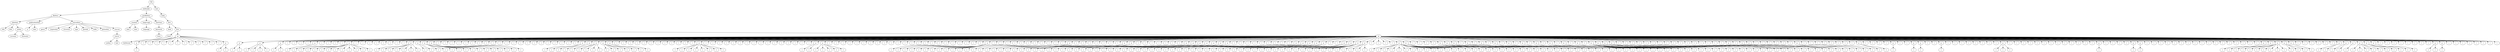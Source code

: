 digraph Tree {
	"t0" [label = "TEI"];
	"t1" [label = "teiHeader"];
	"t2" [label = "fileDesc"];
	"t3" [label = "titleStmt"];
	"t4" [label = "title"];
	"t5" [label = "title"];
	"t6" [label = "author"];
	"t7" [label = "surname"];
	"t8" [label = "forename"];
	"t9" [label = "publicationStmt"];
	"t10" [label = "p"];
	"t11" [label = "idno"];
	"t12" [label = "sourceDesc"];
	"t13" [label = "genre"];
	"t14" [label = "inspiration"];
	"t15" [label = "structure"];
	"t16" [label = "type"];
	"t17" [label = "periode"];
	"t18" [label = "taille"];
	"t19" [label = "permalien"];
	"t20" [label = "sources"];
	"t21" [label = "source"];
	"t22" [label = "author"];
	"t23" [label = "text"];
	"t24" [label = "profileDesc"];
	"t25" [label = "creation"];
	"t26" [label = "date"];
	"t27" [label = "date"];
	"t28" [label = "langUsage"];
	"t29" [label = "language"];
	"t30" [label = "textClass"];
	"t31" [label = "keywords"];
	"t32" [label = "term"];
	"t33" [label = "text"];
	"t34" [label = "body"];
	"t35" [label = "div1"];
	"t36" [label = "head"];
	"t37" [label = "div2"];
	"t38" [label = "head"];
	"t39" [label = "listPerson"];
	"t40" [label = "sp"];
	"t41" [label = "p"];
	"t42" [label = "s"];
	"t43" [label = "l"];
	"t44" [label = "l"];
	"t45" [label = "l"];
	"t46" [label = "l"];
	"t47" [label = "l"];
	"t48" [label = "l"];
	"t49" [label = "l"];
	"t50" [label = "l"];
	"t51" [label = "l"];
	"t52" [label = "l"];
	"t53" [label = "l"];
	"t54" [label = "l"];
	"t55" [label = "p"];
	"t56" [label = "s"];
	"t57" [label = "s"];
	"t58" [label = "sp"];
	"t59" [label = "p"];
	"t60" [label = "s"];
	"t61" [label = "s"];
	"t62" [label = "p"];
	"t63" [label = "s"];
	"t64" [label = "s"];
	"t65" [label = "s"];
	"t66" [label = "s"];
	"t67" [label = "p"];
	"t68" [label = "s"];
	"t69" [label = "s"];
	"t70" [label = "l"];
	"t71" [label = "l"];
	"t72" [label = "l"];
	"t73" [label = "l"];
	"t74" [label = "p"];
	"t75" [label = "s"];
	"t76" [label = "l"];
	"t77" [label = "l"];
	"t78" [label = "l"];
	"t79" [label = "l"];
	"t80" [label = "p"];
	"t81" [label = "s"];
	"t82" [label = "s"];
	"t83" [label = "s"];
	"t84" [label = "s"];
	"t85" [label = "s"];
	"t86" [label = "s"];
	"t87" [label = "s"];
	"t88" [label = "s"];
	"t89" [label = "s"];
	"t90" [label = "s"];
	"t91" [label = "s"];
	"t92" [label = "s"];
	"t93" [label = "l"];
	"t94" [label = "l"];
	"t95" [label = "l"];
	"t96" [label = "l"];
	"t97" [label = "l"];
	"t98" [label = "l"];
	"t99" [label = "l"];
	"t100" [label = "l"];
	"t101" [label = "p"];
	"t102" [label = "s"];
	"t103" [label = "s"];
	"t104" [label = "s"];
	"t105" [label = "s"];
	"t106" [label = "s"];
	"t107" [label = "s"];
	"t108" [label = "s"];
	"t109" [label = "p"];
	"t110" [label = "s"];
	"t111" [label = "s"];
	"t112" [label = "p"];
	"t113" [label = "s"];
	"t114" [label = "s"];
	"t115" [label = "s"];
	"t116" [label = "s"];
	"t117" [label = "p"];
	"t118" [label = "s"];
	"t119" [label = "s"];
	"t120" [label = "s"];
	"t121" [label = "s"];
	"t122" [label = "s"];
	"t123" [label = "s"];
	"t124" [label = "s"];
	"t125" [label = "s"];
	"t126" [label = "s"];
	"t127" [label = "l"];
	"t128" [label = "l"];
	"t129" [label = "l"];
	"t130" [label = "l"];
	"t131" [label = "l"];
	"t132" [label = "l"];
	"t133" [label = "l"];
	"t134" [label = "l"];
	"t135" [label = "l"];
	"t136" [label = "l"];
	"t137" [label = "l"];
	"t138" [label = "l"];
	"t139" [label = "l"];
	"t140" [label = "l"];
	"t141" [label = "l"];
	"t142" [label = "l"];
	"t143" [label = "l"];
	"t144" [label = "l"];
	"t145" [label = "l"];
	"t146" [label = "l"];
	"t147" [label = "l"];
	"t148" [label = "p"];
	"t149" [label = "s"];
	"t150" [label = "s"];
	"t151" [label = "s"];
	"t152" [label = "p"];
	"t153" [label = "s"];
	"t154" [label = "p"];
	"t155" [label = "s"];
	"t156" [label = "s"];
	"t157" [label = "s"];
	"t158" [label = "s"];
	"t159" [label = "s"];
	"t160" [label = "p"];
	"t161" [label = "s"];
	"t162" [label = "s"];
	"t163" [label = "s"];
	"t164" [label = "s"];
	"t165" [label = "s"];
	"t166" [label = "p"];
	"t167" [label = "s"];
	"t168" [label = "s"];
	"t169" [label = "l"];
	"t170" [label = "l"];
	"t171" [label = "l"];
	"t172" [label = "l"];
	"t173" [label = "l"];
	"t174" [label = "l"];
	"t175" [label = "l"];
	"t176" [label = "l"];
	"t177" [label = "l"];
	"t178" [label = "l"];
	"t179" [label = "l"];
	"t180" [label = "l"];
	"t181" [label = "p"];
	"t182" [label = "s"];
	"t183" [label = "s"];
	"t184" [label = "s"];
	"t185" [label = "s"];
	"t186" [label = "s"];
	"t187" [label = "s"];
	"t188" [label = "s"];
	"t189" [label = "s"];
	"t190" [label = "l"];
	"t191" [label = "l"];
	"t192" [label = "l"];
	"t193" [label = "l"];
	"t194" [label = "l"];
	"t195" [label = "l"];
	"t196" [label = "l"];
	"t197" [label = "l"];
	"t198" [label = "l"];
	"t199" [label = "l"];
	"t200" [label = "l"];
	"t201" [label = "l"];
	"t202" [label = "l"];
	"t203" [label = "l"];
	"t204" [label = "l"];
	"t205" [label = "l"];
	"t206" [label = "p"];
	"t207" [label = "s"];
	"t208" [label = "s"];
	"t209" [label = "p"];
	"t210" [label = "s"];
	"t211" [label = "s"];
	"t212" [label = "s"];
	"t213" [label = "s"];
	"t214" [label = "s"];
	"t215" [label = "l"];
	"t216" [label = "l"];
	"t217" [label = "l"];
	"t218" [label = "l"];
	"t219" [label = "l"];
	"t220" [label = "l"];
	"t221" [label = "l"];
	"t222" [label = "l"];
	"t223" [label = "l"];
	"t224" [label = "l"];
	"t225" [label = "l"];
	"t226" [label = "l"];
	"t227" [label = "l"];
	"t228" [label = "l"];
	"t229" [label = "l"];
	"t230" [label = "l"];
	"t231" [label = "l"];
	"t232" [label = "l"];
	"t233" [label = "l"];
	"t234" [label = "l"];
	"t235" [label = "l"];
	"t236" [label = "l"];
	"t237" [label = "l"];
	"t238" [label = "p"];
	"t239" [label = "s"];
	"t240" [label = "s"];
	"t241" [label = "s"];
	"t242" [label = "s"];
	"t243" [label = "s"];
	"t244" [label = "s"];
	"t245" [label = "s"];
	"t246" [label = "s"];
	"t247" [label = "s"];
	"t248" [label = "s"];
	"t249" [label = "s"];
	"t250" [label = "l"];
	"t251" [label = "l"];
	"t252" [label = "l"];
	"t253" [label = "l"];
	"t254" [label = "l"];
	"t255" [label = "l"];
	"t256" [label = "l"];
	"t257" [label = "l"];
	"t258" [label = "l"];
	"t259" [label = "l"];
	"t260" [label = "l"];
	"t261" [label = "p"];
	"t262" [label = "s"];
	"t263" [label = "s"];
	"t264" [label = "s"];
	"t265" [label = "l"];
	"t266" [label = "l"];
	"t267" [label = "l"];
	"t268" [label = "l"];
	"t269" [label = "l"];
	"t270" [label = "l"];
	"t271" [label = "l"];
	"t272" [label = "p"];
	"t273" [label = "s"];
	"t274" [label = "s"];
	"t275" [label = "s"];
	"t276" [label = "s"];
	"t277" [label = "s"];
	"t278" [label = "p"];
	"t279" [label = "s"];
	"t280" [label = "s"];
	"t281" [label = "l"];
	"t282" [label = "l"];
	"t283" [label = "l"];
	"t284" [label = "l"];
	"t285" [label = "l"];
	"t286" [label = "l"];
	"t287" [label = "l"];
	"t288" [label = "p"];
	"t289" [label = "s"];
	"t290" [label = "p"];
	"t291" [label = "s"];
	"t292" [label = "s"];
	"t293" [label = "p"];
	"t294" [label = "s"];
	"t295" [label = "s"];
	"t296" [label = "p"];
	"t297" [label = "s"];
	"t298" [label = "s"];
	"t299" [label = "s"];
	"t300" [label = "p"];
	"t301" [label = "s"];
	"t302" [label = "s"];
	"t303" [label = "p"];
	"t304" [label = "s"];
	"t305" [label = "s"];
	"t306" [label = "p"];
	"t307" [label = "s"];
	"t308" [label = "l"];
	"t309" [label = "l"];
	"t310" [label = "l"];
	"t311" [label = "l"];
	"t312" [label = "l"];
	"t313" [label = "l"];
	"t314" [label = "l"];
	"t315" [label = "l"];
	"t316" [label = "l"];
	"t317" [label = "p"];
	"t318" [label = "s"];
	"t319" [label = "p"];
	"t320" [label = "s"];
	"t321" [label = "s"];
	"t322" [label = "s"];
	"t323" [label = "s"];
	"t324" [label = "p"];
	"t325" [label = "s"];
	"t326" [label = "s"];
	"t327" [label = "p"];
	"t328" [label = "s"];
	"t329" [label = "s"];
	"t330" [label = "p"];
	"t331" [label = "s"];
	"t332" [label = "s"];
	"t333" [label = "s"];
	"t334" [label = "s"];
	"t335" [label = "l"];
	"t336" [label = "l"];
	"t337" [label = "p"];
	"t338" [label = "s"];
	"t339" [label = "s"];
	"t340" [label = "s"];
	"t341" [label = "s"];
	"t342" [label = "s"];
	"t343" [label = "p"];
	"t344" [label = "s"];
	"t345" [label = "s"];
	"t346" [label = "p"];
	"t347" [label = "s"];
	"t348" [label = "s"];
	"t349" [label = "s"];
	"t350" [label = "s"];
	"t351" [label = "s"];
	"t352" [label = "s"];
	"t353" [label = "s"];
	"t354" [label = "s"];
	"t355" [label = "s"];
	"t356" [label = "s"];
	"t357" [label = "s"];
	"t358" [label = "s"];
	"t359" [label = "p"];
	"t360" [label = "s"];
	"t361" [label = "s"];
	"t362" [label = "s"];
	"t363" [label = "s"];
	"t364" [label = "l"];
	"t365" [label = "l"];
	"t366" [label = "l"];
	"t367" [label = "l"];
	"t368" [label = "p"];
	"t369" [label = "s"];
	"t370" [label = "s"];
	"t371" [label = "s"];
	"t372" [label = "s"];
	"t373" [label = "s"];
	"t374" [label = "s"];
	"t375" [label = "s"];
	"t376" [label = "s"];
	"t377" [label = "s"];
	"t378" [label = "s"];
	"t379" [label = "s"];
	"t380" [label = "s"];
	"t381" [label = "s"];
	"t382" [label = "s"];
	"t383" [label = "s"];
	"t384" [label = "s"];
	"t385" [label = "s"];
	"t386" [label = "p"];
	"t387" [label = "s"];
	"t388" [label = "s"];
	"t389" [label = "s"];
	"t390" [label = "s"];
	"t391" [label = "s"];
	"t392" [label = "s"];
	"t393" [label = "s"];
	"t394" [label = "s"];
	"t395" [label = "s"];
	"t396" [label = "s"];
	"t397" [label = "l"];
	"t398" [label = "l"];
	"t399" [label = "l"];
	"t400" [label = "l"];
	"t401" [label = "p"];
	"t402" [label = "s"];
	"t403" [label = "s"];
	"t404" [label = "p"];
	"t405" [label = "s"];
	"t406" [label = "s"];
	"t407" [label = "p"];
	"t408" [label = "s"];
	"t409" [label = "s"];
	"t410" [label = "s"];
	"t411" [label = "l"];
	"t412" [label = "p"];
	"t413" [label = "s"];
	"t414" [label = "l"];
	"t415" [label = "p"];
	"t416" [label = "s"];
	"t417" [label = "l"];
	"t418" [label = "p"];
	"t419" [label = "s"];
	"t420" [label = "l"];
	"t421" [label = "p"];
	"t422" [label = "s"];
	"t423" [label = "l"];
	"t424" [label = "p"];
	"t425" [label = "s"];
	"t426" [label = "l"];
	"t427" [label = "p"];
	"t428" [label = "s"];
	"t429" [label = "l"];
	"t430" [label = "p"];
	"t431" [label = "s"];
	"t432" [label = "l"];
	"t433" [label = "p"];
	"t434" [label = "s"];
	"t435" [label = "s"];
	"t436" [label = "l"];
	"t437" [label = "p"];
	"t438" [label = "s"];
	"t439" [label = "l"];
	"t440" [label = "p"];
	"t441" [label = "s"];
	"t442" [label = "s"];
	"t443" [label = "s"];
	"t444" [label = "s"];
	"t445" [label = "s"];
	"t446" [label = "s"];
	"t447" [label = "s"];
	"t448" [label = "s"];
	"t449" [label = "s"];
	"t450" [label = "s"];
	"t451" [label = "s"];
	"t452" [label = "s"];
	"t453" [label = "s"];
	"t454" [label = "s"];
	"t455" [label = "s"];
	"t456" [label = "s"];
	"t457" [label = "p"];
	"t458" [label = "s"];
	"t459" [label = "s"];
	"t460" [label = "s"];
	"t461" [label = "p"];
	"t462" [label = "s"];
	"t463" [label = "p"];
	"t464" [label = "s"];
	"t465" [label = "s"];
	"t466" [label = "s"];
	"t467" [label = "s"];
	"t468" [label = "l"];
	"t469" [label = "l"];
	"t470" [label = "l"];
	"t471" [label = "l"];
	"t472" [label = "l"];
	"t473" [label = "l"];
	"t474" [label = "l"];
	"t475" [label = "l"];
	"t476" [label = "l"];
	"t477" [label = "l"];
	"t478" [label = "l"];
	"t479" [label = "l"];
	"t480" [label = "l"];
	"t481" [label = "l"];
	"t482" [label = "l"];
	"t483" [label = "l"];
	"t484" [label = "p"];
	"t485" [label = "s"];
	"t486" [label = "l"];
	"t487" [label = "p"];
	"t488" [label = "s"];
	"t489" [label = "p"];
	"t490" [label = "s"];
	"t491" [label = "l"];
	"t492" [label = "l"];
	"t493" [label = "l"];
	"t494" [label = "l"];
	"t495" [label = "l"];
	"t496" [label = "l"];
	"t497" [label = "p"];
	"t498" [label = "s"];
	"t499" [label = "s"];
	"t500" [label = "s"];
	"t501" [label = "l"];
	"t502" [label = "l"];
	"t503" [label = "l"];
	"t504" [label = "l"];
	"t505" [label = "l"];
	"t506" [label = "l"];
	"t507" [label = "l"];
	"t508" [label = "l"];
	"t509" [label = "p"];
	"t510" [label = "s"];
	"t511" [label = "s"];
	"t512" [label = "l"];
	"t513" [label = "l"];
	"t514" [label = "l"];
	"t515" [label = "l"];
	"t516" [label = "p"];
	"t517" [label = "s"];
	"t518" [label = "l"];
	"t519" [label = "l"];
	"t520" [label = "p"];
	"t521" [label = "s"];
	"t522" [label = "p"];
	"t523" [label = "s"];
	"t524" [label = "l"];
	"t525" [label = "l"];
	"t526" [label = "p"];
	"t527" [label = "s"];
	"t528" [label = "l"];
	"t529" [label = "l"];
	"t530" [label = "l"];
	"t531" [label = "l"];
	"t532" [label = "l"];
	"t533" [label = "l"];
	"t534" [label = "l"];
	"t535" [label = "l"];
	"t536" [label = "p"];
	"t537" [label = "s"];
	"t538" [label = "s"];
	"t539" [label = "s"];
	"t540" [label = "l"];
	"t541" [label = "l"];
	"t542" [label = "l"];
	"t543" [label = "l"];
	"t544" [label = "l"];
	"t545" [label = "l"];
	"t546" [label = "l"];
	"t547" [label = "l"];
	"t548" [label = "l"];
	"t549" [label = "l"];
	"t550" [label = "l"];
	"t551" [label = "l"];
	"t552" [label = "l"];
	"t553" [label = "p"];
	"t554" [label = "s"];
	"t555" [label = "l"];
	"t556" [label = "l"];
	"t557" [label = "l"];
	"t558" [label = "l"];
	"t559" [label = "p"];
	"t560" [label = "s"];
	"t561" [label = "p"];
	"t562" [label = "s"];
	"t563" [label = "l"];
	"t564" [label = "l"];
	"t565" [label = "l"];
	"t566" [label = "l"];
	"t567" [label = "l"];
	"t568" [label = "l"];
	"t569" [label = "l"];
	"t570" [label = "l"];
	"t571" [label = "l"];
	"t572" [label = "l"];
	"t573" [label = "l"];
	"t574" [label = "l"];
	"t575" [label = "l"];
	"t576" [label = "l"];
	"t577" [label = "l"];
	"t578" [label = "l"];
	"t579" [label = "l"];
	"t580" [label = "p"];
	"t581" [label = "s"];
	"t582" [label = "p"];
	"t583" [label = "s"];
	"t584" [label = "p"];
	"t585" [label = "s"];
	"t586" [label = "s"];
	"t587" [label = "s"];
	"t588" [label = "s"];
	"t589" [label = "s"];
	"t590" [label = "s"];
	"t591" [label = "s"];
	"t592" [label = "s"];
	"t593" [label = "p"];
	"t594" [label = "s"];
	"t595" [label = "s"];
	"t596" [label = "s"];
	"t597" [label = "p"];
	"t598" [label = "s"];
	"t599" [label = "l"];
	"t600" [label = "l"];
	"t601" [label = "l"];
	"t602" [label = "l"];
	"t603" [label = "l"];
	"t604" [label = "l"];
	"t605" [label = "p"];
	"t606" [label = "s"];
	"t607" [label = "s"];
	"t608" [label = "p"];
	"t609" [label = "s"];
	"t610" [label = "s"];
	"t611" [label = "p"];
	"t612" [label = "s"];
	"t613" [label = "p"];
	"t614" [label = "s"];
	"t615" [label = "s"];
	"t616" [label = "s"];
	"t617" [label = "s"];
	"t618" [label = "s"];
	"t619" [label = "p"];
	"t620" [label = "s"];
	"t621" [label = "s"];
	"t622" [label = "s"];
	"t623" [label = "s"];
	"t624" [label = "p"];
	"t625" [label = "s"];
	"t626" [label = "l"];
	"t627" [label = "l"];
	"t628" [label = "l"];
	"t629" [label = "l"];
	"t630" [label = "l"];
	"t631" [label = "l"];
	"t632" [label = "l"];
	"t633" [label = "l"];
	"t634" [label = "p"];
	"t635" [label = "s"];
	"t636" [label = "s"];
	"t637" [label = "p"];
	"t638" [label = "s"];
	"t639" [label = "l"];
	"t640" [label = "l"];
	"t641" [label = "l"];
	"t642" [label = "l"];
	"t643" [label = "l"];
	"t644" [label = "l"];
	"t645" [label = "l"];
	"t646" [label = "l"];
	"t0" -> "t1";
	"t1" -> "t2";
	"t2" -> "t3";
	"t3" -> "t4";
	"t3" -> "t5";
	"t3" -> "t6";
	"t6" -> "t7";
	"t6" -> "t8";
	"t2" -> "t9";
	"t9" -> "t10";
	"t9" -> "t11";
	"t2" -> "t12";
	"t12" -> "t13";
	"t12" -> "t14";
	"t12" -> "t15";
	"t12" -> "t16";
	"t12" -> "t17";
	"t12" -> "t18";
	"t12" -> "t19";
	"t12" -> "t20";
	"t20" -> "t21";
	"t21" -> "t22";
	"t21" -> "t23";
	"t1" -> "t24";
	"t24" -> "t25";
	"t25" -> "t26";
	"t25" -> "t27";
	"t24" -> "t28";
	"t28" -> "t29";
	"t24" -> "t30";
	"t30" -> "t31";
	"t31" -> "t32";
	"t0" -> "t33";
	"t33" -> "t34";
	"t34" -> "t35";
	"t35" -> "t36";
	"t35" -> "t37";
	"t37" -> "t38";
	"t38" -> "t39";
	"t37" -> "t40";
	"t40" -> "t41";
	"t41" -> "t42";
	"t40" -> "t43";
	"t40" -> "t44";
	"t40" -> "t45";
	"t40" -> "t46";
	"t40" -> "t47";
	"t40" -> "t48";
	"t40" -> "t49";
	"t40" -> "t50";
	"t40" -> "t51";
	"t40" -> "t52";
	"t40" -> "t53";
	"t40" -> "t54";
	"t40" -> "t55";
	"t55" -> "t56";
	"t55" -> "t57";
	"t37" -> "t58";
	"t58" -> "t59";
	"t59" -> "t60";
	"t59" -> "t61";
	"t58" -> "t62";
	"t62" -> "t63";
	"t62" -> "t64";
	"t62" -> "t65";
	"t62" -> "t66";
	"t58" -> "t67";
	"t67" -> "t68";
	"t67" -> "t69";
	"t58" -> "t70";
	"t58" -> "t71";
	"t58" -> "t72";
	"t58" -> "t73";
	"t58" -> "t74";
	"t74" -> "t75";
	"t58" -> "t76";
	"t58" -> "t77";
	"t58" -> "t78";
	"t58" -> "t79";
	"t58" -> "t80";
	"t80" -> "t81";
	"t80" -> "t82";
	"t80" -> "t83";
	"t80" -> "t84";
	"t80" -> "t85";
	"t80" -> "t86";
	"t80" -> "t87";
	"t80" -> "t88";
	"t80" -> "t89";
	"t80" -> "t90";
	"t80" -> "t91";
	"t80" -> "t92";
	"t58" -> "t93";
	"t58" -> "t94";
	"t58" -> "t95";
	"t58" -> "t96";
	"t58" -> "t97";
	"t58" -> "t98";
	"t58" -> "t99";
	"t58" -> "t100";
	"t58" -> "t101";
	"t101" -> "t102";
	"t101" -> "t103";
	"t101" -> "t104";
	"t101" -> "t105";
	"t101" -> "t106";
	"t101" -> "t107";
	"t101" -> "t108";
	"t58" -> "t109";
	"t109" -> "t110";
	"t109" -> "t111";
	"t58" -> "t112";
	"t112" -> "t113";
	"t112" -> "t114";
	"t112" -> "t115";
	"t112" -> "t116";
	"t58" -> "t117";
	"t117" -> "t118";
	"t117" -> "t119";
	"t117" -> "t120";
	"t117" -> "t121";
	"t117" -> "t122";
	"t117" -> "t123";
	"t117" -> "t124";
	"t117" -> "t125";
	"t117" -> "t126";
	"t58" -> "t127";
	"t58" -> "t128";
	"t58" -> "t129";
	"t58" -> "t130";
	"t58" -> "t131";
	"t58" -> "t132";
	"t58" -> "t133";
	"t58" -> "t134";
	"t58" -> "t135";
	"t58" -> "t136";
	"t58" -> "t137";
	"t58" -> "t138";
	"t58" -> "t139";
	"t58" -> "t140";
	"t58" -> "t141";
	"t58" -> "t142";
	"t58" -> "t143";
	"t58" -> "t144";
	"t58" -> "t145";
	"t58" -> "t146";
	"t58" -> "t147";
	"t58" -> "t148";
	"t148" -> "t149";
	"t148" -> "t150";
	"t148" -> "t151";
	"t58" -> "t152";
	"t152" -> "t153";
	"t58" -> "t154";
	"t154" -> "t155";
	"t154" -> "t156";
	"t154" -> "t157";
	"t154" -> "t158";
	"t154" -> "t159";
	"t58" -> "t160";
	"t160" -> "t161";
	"t160" -> "t162";
	"t160" -> "t163";
	"t160" -> "t164";
	"t160" -> "t165";
	"t58" -> "t166";
	"t166" -> "t167";
	"t166" -> "t168";
	"t58" -> "t169";
	"t58" -> "t170";
	"t58" -> "t171";
	"t58" -> "t172";
	"t58" -> "t173";
	"t58" -> "t174";
	"t58" -> "t175";
	"t58" -> "t176";
	"t58" -> "t177";
	"t58" -> "t178";
	"t58" -> "t179";
	"t58" -> "t180";
	"t58" -> "t181";
	"t181" -> "t182";
	"t181" -> "t183";
	"t181" -> "t184";
	"t181" -> "t185";
	"t181" -> "t186";
	"t181" -> "t187";
	"t181" -> "t188";
	"t181" -> "t189";
	"t58" -> "t190";
	"t58" -> "t191";
	"t58" -> "t192";
	"t58" -> "t193";
	"t58" -> "t194";
	"t58" -> "t195";
	"t58" -> "t196";
	"t58" -> "t197";
	"t58" -> "t198";
	"t58" -> "t199";
	"t58" -> "t200";
	"t58" -> "t201";
	"t58" -> "t202";
	"t58" -> "t203";
	"t58" -> "t204";
	"t58" -> "t205";
	"t58" -> "t206";
	"t206" -> "t207";
	"t206" -> "t208";
	"t58" -> "t209";
	"t209" -> "t210";
	"t209" -> "t211";
	"t209" -> "t212";
	"t209" -> "t213";
	"t209" -> "t214";
	"t58" -> "t215";
	"t58" -> "t216";
	"t58" -> "t217";
	"t58" -> "t218";
	"t58" -> "t219";
	"t58" -> "t220";
	"t58" -> "t221";
	"t58" -> "t222";
	"t58" -> "t223";
	"t58" -> "t224";
	"t58" -> "t225";
	"t58" -> "t226";
	"t58" -> "t227";
	"t58" -> "t228";
	"t58" -> "t229";
	"t58" -> "t230";
	"t58" -> "t231";
	"t58" -> "t232";
	"t58" -> "t233";
	"t58" -> "t234";
	"t58" -> "t235";
	"t58" -> "t236";
	"t58" -> "t237";
	"t58" -> "t238";
	"t238" -> "t239";
	"t238" -> "t240";
	"t238" -> "t241";
	"t238" -> "t242";
	"t238" -> "t243";
	"t238" -> "t244";
	"t238" -> "t245";
	"t238" -> "t246";
	"t238" -> "t247";
	"t238" -> "t248";
	"t238" -> "t249";
	"t58" -> "t250";
	"t58" -> "t251";
	"t58" -> "t252";
	"t58" -> "t253";
	"t58" -> "t254";
	"t58" -> "t255";
	"t58" -> "t256";
	"t58" -> "t257";
	"t58" -> "t258";
	"t58" -> "t259";
	"t58" -> "t260";
	"t58" -> "t261";
	"t261" -> "t262";
	"t261" -> "t263";
	"t261" -> "t264";
	"t58" -> "t265";
	"t58" -> "t266";
	"t58" -> "t267";
	"t58" -> "t268";
	"t58" -> "t269";
	"t58" -> "t270";
	"t58" -> "t271";
	"t58" -> "t272";
	"t272" -> "t273";
	"t272" -> "t274";
	"t272" -> "t275";
	"t272" -> "t276";
	"t272" -> "t277";
	"t58" -> "t278";
	"t278" -> "t279";
	"t278" -> "t280";
	"t58" -> "t281";
	"t58" -> "t282";
	"t58" -> "t283";
	"t58" -> "t284";
	"t58" -> "t285";
	"t58" -> "t286";
	"t58" -> "t287";
	"t58" -> "t288";
	"t288" -> "t289";
	"t58" -> "t290";
	"t290" -> "t291";
	"t290" -> "t292";
	"t58" -> "t293";
	"t293" -> "t294";
	"t293" -> "t295";
	"t58" -> "t296";
	"t296" -> "t297";
	"t296" -> "t298";
	"t296" -> "t299";
	"t58" -> "t300";
	"t300" -> "t301";
	"t300" -> "t302";
	"t58" -> "t303";
	"t303" -> "t304";
	"t303" -> "t305";
	"t58" -> "t306";
	"t306" -> "t307";
	"t58" -> "t308";
	"t58" -> "t309";
	"t58" -> "t310";
	"t58" -> "t311";
	"t58" -> "t312";
	"t58" -> "t313";
	"t58" -> "t314";
	"t58" -> "t315";
	"t58" -> "t316";
	"t58" -> "t317";
	"t317" -> "t318";
	"t58" -> "t319";
	"t319" -> "t320";
	"t319" -> "t321";
	"t319" -> "t322";
	"t319" -> "t323";
	"t58" -> "t324";
	"t324" -> "t325";
	"t324" -> "t326";
	"t58" -> "t327";
	"t327" -> "t328";
	"t327" -> "t329";
	"t58" -> "t330";
	"t330" -> "t331";
	"t330" -> "t332";
	"t330" -> "t333";
	"t330" -> "t334";
	"t58" -> "t335";
	"t58" -> "t336";
	"t58" -> "t337";
	"t337" -> "t338";
	"t337" -> "t339";
	"t337" -> "t340";
	"t337" -> "t341";
	"t337" -> "t342";
	"t58" -> "t343";
	"t343" -> "t344";
	"t343" -> "t345";
	"t58" -> "t346";
	"t346" -> "t347";
	"t346" -> "t348";
	"t346" -> "t349";
	"t346" -> "t350";
	"t346" -> "t351";
	"t346" -> "t352";
	"t346" -> "t353";
	"t346" -> "t354";
	"t346" -> "t355";
	"t346" -> "t356";
	"t346" -> "t357";
	"t346" -> "t358";
	"t58" -> "t359";
	"t359" -> "t360";
	"t359" -> "t361";
	"t359" -> "t362";
	"t359" -> "t363";
	"t58" -> "t364";
	"t58" -> "t365";
	"t58" -> "t366";
	"t58" -> "t367";
	"t58" -> "t368";
	"t368" -> "t369";
	"t368" -> "t370";
	"t368" -> "t371";
	"t368" -> "t372";
	"t368" -> "t373";
	"t368" -> "t374";
	"t368" -> "t375";
	"t368" -> "t376";
	"t368" -> "t377";
	"t368" -> "t378";
	"t368" -> "t379";
	"t368" -> "t380";
	"t368" -> "t381";
	"t368" -> "t382";
	"t368" -> "t383";
	"t368" -> "t384";
	"t368" -> "t385";
	"t58" -> "t386";
	"t386" -> "t387";
	"t386" -> "t388";
	"t386" -> "t389";
	"t386" -> "t390";
	"t386" -> "t391";
	"t386" -> "t392";
	"t386" -> "t393";
	"t386" -> "t394";
	"t386" -> "t395";
	"t386" -> "t396";
	"t58" -> "t397";
	"t58" -> "t398";
	"t58" -> "t399";
	"t58" -> "t400";
	"t58" -> "t401";
	"t401" -> "t402";
	"t401" -> "t403";
	"t58" -> "t404";
	"t404" -> "t405";
	"t404" -> "t406";
	"t58" -> "t407";
	"t407" -> "t408";
	"t407" -> "t409";
	"t407" -> "t410";
	"t58" -> "t411";
	"t58" -> "t412";
	"t412" -> "t413";
	"t58" -> "t414";
	"t58" -> "t415";
	"t415" -> "t416";
	"t58" -> "t417";
	"t58" -> "t418";
	"t418" -> "t419";
	"t58" -> "t420";
	"t58" -> "t421";
	"t421" -> "t422";
	"t58" -> "t423";
	"t58" -> "t424";
	"t424" -> "t425";
	"t58" -> "t426";
	"t58" -> "t427";
	"t427" -> "t428";
	"t58" -> "t429";
	"t58" -> "t430";
	"t430" -> "t431";
	"t58" -> "t432";
	"t58" -> "t433";
	"t433" -> "t434";
	"t433" -> "t435";
	"t58" -> "t436";
	"t58" -> "t437";
	"t437" -> "t438";
	"t58" -> "t439";
	"t58" -> "t440";
	"t440" -> "t441";
	"t440" -> "t442";
	"t440" -> "t443";
	"t440" -> "t444";
	"t440" -> "t445";
	"t440" -> "t446";
	"t440" -> "t447";
	"t440" -> "t448";
	"t440" -> "t449";
	"t440" -> "t450";
	"t440" -> "t451";
	"t440" -> "t452";
	"t440" -> "t453";
	"t440" -> "t454";
	"t440" -> "t455";
	"t440" -> "t456";
	"t58" -> "t457";
	"t457" -> "t458";
	"t457" -> "t459";
	"t457" -> "t460";
	"t58" -> "t461";
	"t461" -> "t462";
	"t58" -> "t463";
	"t463" -> "t464";
	"t463" -> "t465";
	"t463" -> "t466";
	"t463" -> "t467";
	"t58" -> "t468";
	"t58" -> "t469";
	"t58" -> "t470";
	"t58" -> "t471";
	"t58" -> "t472";
	"t58" -> "t473";
	"t58" -> "t474";
	"t58" -> "t475";
	"t58" -> "t476";
	"t58" -> "t477";
	"t58" -> "t478";
	"t58" -> "t479";
	"t58" -> "t480";
	"t58" -> "t481";
	"t58" -> "t482";
	"t58" -> "t483";
	"t58" -> "t484";
	"t484" -> "t485";
	"t58" -> "t486";
	"t58" -> "t487";
	"t487" -> "t488";
	"t58" -> "t489";
	"t489" -> "t490";
	"t58" -> "t491";
	"t58" -> "t492";
	"t58" -> "t493";
	"t58" -> "t494";
	"t58" -> "t495";
	"t58" -> "t496";
	"t58" -> "t497";
	"t497" -> "t498";
	"t497" -> "t499";
	"t497" -> "t500";
	"t58" -> "t501";
	"t58" -> "t502";
	"t58" -> "t503";
	"t58" -> "t504";
	"t58" -> "t505";
	"t58" -> "t506";
	"t58" -> "t507";
	"t58" -> "t508";
	"t58" -> "t509";
	"t509" -> "t510";
	"t509" -> "t511";
	"t58" -> "t512";
	"t58" -> "t513";
	"t58" -> "t514";
	"t58" -> "t515";
	"t58" -> "t516";
	"t516" -> "t517";
	"t58" -> "t518";
	"t58" -> "t519";
	"t58" -> "t520";
	"t520" -> "t521";
	"t58" -> "t522";
	"t522" -> "t523";
	"t58" -> "t524";
	"t58" -> "t525";
	"t58" -> "t526";
	"t526" -> "t527";
	"t58" -> "t528";
	"t58" -> "t529";
	"t58" -> "t530";
	"t58" -> "t531";
	"t58" -> "t532";
	"t58" -> "t533";
	"t58" -> "t534";
	"t58" -> "t535";
	"t58" -> "t536";
	"t536" -> "t537";
	"t536" -> "t538";
	"t536" -> "t539";
	"t58" -> "t540";
	"t58" -> "t541";
	"t58" -> "t542";
	"t58" -> "t543";
	"t58" -> "t544";
	"t58" -> "t545";
	"t58" -> "t546";
	"t58" -> "t547";
	"t58" -> "t548";
	"t58" -> "t549";
	"t58" -> "t550";
	"t58" -> "t551";
	"t58" -> "t552";
	"t58" -> "t553";
	"t553" -> "t554";
	"t58" -> "t555";
	"t58" -> "t556";
	"t58" -> "t557";
	"t58" -> "t558";
	"t58" -> "t559";
	"t559" -> "t560";
	"t58" -> "t561";
	"t561" -> "t562";
	"t58" -> "t563";
	"t58" -> "t564";
	"t58" -> "t565";
	"t58" -> "t566";
	"t58" -> "t567";
	"t58" -> "t568";
	"t58" -> "t569";
	"t58" -> "t570";
	"t58" -> "t571";
	"t58" -> "t572";
	"t58" -> "t573";
	"t58" -> "t574";
	"t58" -> "t575";
	"t58" -> "t576";
	"t58" -> "t577";
	"t58" -> "t578";
	"t58" -> "t579";
	"t58" -> "t580";
	"t580" -> "t581";
	"t58" -> "t582";
	"t582" -> "t583";
	"t58" -> "t584";
	"t584" -> "t585";
	"t584" -> "t586";
	"t584" -> "t587";
	"t584" -> "t588";
	"t584" -> "t589";
	"t584" -> "t590";
	"t584" -> "t591";
	"t584" -> "t592";
	"t58" -> "t593";
	"t593" -> "t594";
	"t593" -> "t595";
	"t593" -> "t596";
	"t58" -> "t597";
	"t597" -> "t598";
	"t58" -> "t599";
	"t58" -> "t600";
	"t58" -> "t601";
	"t58" -> "t602";
	"t58" -> "t603";
	"t58" -> "t604";
	"t58" -> "t605";
	"t605" -> "t606";
	"t605" -> "t607";
	"t58" -> "t608";
	"t608" -> "t609";
	"t608" -> "t610";
	"t58" -> "t611";
	"t611" -> "t612";
	"t58" -> "t613";
	"t613" -> "t614";
	"t613" -> "t615";
	"t613" -> "t616";
	"t613" -> "t617";
	"t613" -> "t618";
	"t58" -> "t619";
	"t619" -> "t620";
	"t619" -> "t621";
	"t619" -> "t622";
	"t619" -> "t623";
	"t58" -> "t624";
	"t624" -> "t625";
	"t58" -> "t626";
	"t58" -> "t627";
	"t58" -> "t628";
	"t58" -> "t629";
	"t58" -> "t630";
	"t58" -> "t631";
	"t58" -> "t632";
	"t58" -> "t633";
	"t58" -> "t634";
	"t634" -> "t635";
	"t634" -> "t636";
	"t58" -> "t637";
	"t637" -> "t638";
	"t58" -> "t639";
	"t58" -> "t640";
	"t58" -> "t641";
	"t58" -> "t642";
	"t58" -> "t643";
	"t58" -> "t644";
	"t58" -> "t645";
	"t58" -> "t646";
}
